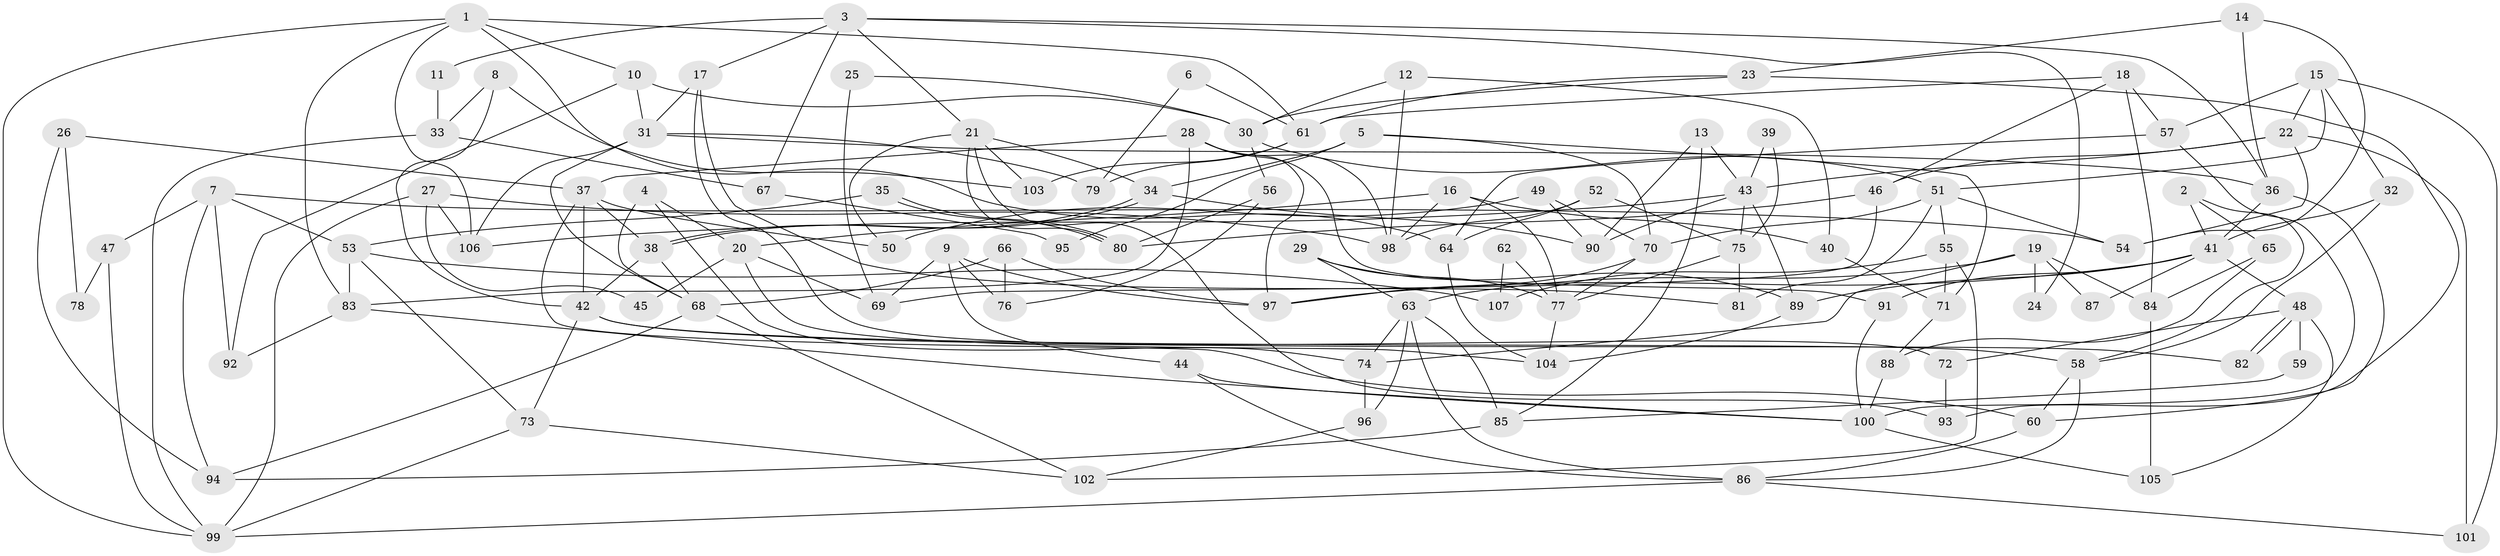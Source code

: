 // coarse degree distribution, {6: 0.16216216216216217, 3: 0.24324324324324326, 4: 0.20270270270270271, 1: 0.013513513513513514, 5: 0.14864864864864866, 9: 0.02702702702702703, 8: 0.013513513513513514, 2: 0.0945945945945946, 16: 0.013513513513513514, 11: 0.02702702702702703, 13: 0.013513513513513514, 7: 0.04054054054054054}
// Generated by graph-tools (version 1.1) at 2025/18/03/04/25 18:18:32]
// undirected, 107 vertices, 214 edges
graph export_dot {
graph [start="1"]
  node [color=gray90,style=filled];
  1;
  2;
  3;
  4;
  5;
  6;
  7;
  8;
  9;
  10;
  11;
  12;
  13;
  14;
  15;
  16;
  17;
  18;
  19;
  20;
  21;
  22;
  23;
  24;
  25;
  26;
  27;
  28;
  29;
  30;
  31;
  32;
  33;
  34;
  35;
  36;
  37;
  38;
  39;
  40;
  41;
  42;
  43;
  44;
  45;
  46;
  47;
  48;
  49;
  50;
  51;
  52;
  53;
  54;
  55;
  56;
  57;
  58;
  59;
  60;
  61;
  62;
  63;
  64;
  65;
  66;
  67;
  68;
  69;
  70;
  71;
  72;
  73;
  74;
  75;
  76;
  77;
  78;
  79;
  80;
  81;
  82;
  83;
  84;
  85;
  86;
  87;
  88;
  89;
  90;
  91;
  92;
  93;
  94;
  95;
  96;
  97;
  98;
  99;
  100;
  101;
  102;
  103;
  104;
  105;
  106;
  107;
  1 -- 64;
  1 -- 10;
  1 -- 61;
  1 -- 83;
  1 -- 99;
  1 -- 106;
  2 -- 41;
  2 -- 58;
  2 -- 65;
  3 -- 21;
  3 -- 36;
  3 -- 11;
  3 -- 17;
  3 -- 24;
  3 -- 67;
  4 -- 20;
  4 -- 74;
  4 -- 68;
  5 -- 34;
  5 -- 70;
  5 -- 71;
  5 -- 95;
  6 -- 61;
  6 -- 79;
  7 -- 53;
  7 -- 54;
  7 -- 47;
  7 -- 92;
  7 -- 94;
  8 -- 103;
  8 -- 42;
  8 -- 33;
  9 -- 44;
  9 -- 97;
  9 -- 69;
  9 -- 76;
  10 -- 92;
  10 -- 31;
  10 -- 30;
  11 -- 33;
  12 -- 40;
  12 -- 98;
  12 -- 30;
  13 -- 43;
  13 -- 90;
  13 -- 85;
  14 -- 36;
  14 -- 54;
  14 -- 23;
  15 -- 22;
  15 -- 51;
  15 -- 32;
  15 -- 57;
  15 -- 101;
  16 -- 20;
  16 -- 98;
  16 -- 40;
  16 -- 77;
  17 -- 72;
  17 -- 31;
  17 -- 81;
  18 -- 57;
  18 -- 61;
  18 -- 46;
  18 -- 84;
  19 -- 63;
  19 -- 74;
  19 -- 24;
  19 -- 84;
  19 -- 87;
  20 -- 69;
  20 -- 104;
  20 -- 45;
  21 -- 80;
  21 -- 34;
  21 -- 50;
  21 -- 93;
  21 -- 103;
  22 -- 46;
  22 -- 43;
  22 -- 54;
  22 -- 101;
  23 -- 30;
  23 -- 61;
  23 -- 93;
  25 -- 69;
  25 -- 30;
  26 -- 37;
  26 -- 94;
  26 -- 78;
  27 -- 106;
  27 -- 99;
  27 -- 45;
  27 -- 98;
  28 -- 83;
  28 -- 37;
  28 -- 91;
  28 -- 97;
  28 -- 98;
  29 -- 63;
  29 -- 77;
  29 -- 89;
  30 -- 51;
  30 -- 56;
  31 -- 68;
  31 -- 36;
  31 -- 79;
  31 -- 106;
  32 -- 58;
  32 -- 41;
  33 -- 99;
  33 -- 67;
  34 -- 38;
  34 -- 38;
  34 -- 90;
  35 -- 80;
  35 -- 80;
  35 -- 53;
  36 -- 41;
  36 -- 60;
  37 -- 38;
  37 -- 42;
  37 -- 50;
  37 -- 60;
  38 -- 42;
  38 -- 68;
  39 -- 43;
  39 -- 75;
  40 -- 71;
  41 -- 48;
  41 -- 87;
  41 -- 89;
  41 -- 91;
  41 -- 97;
  42 -- 73;
  42 -- 58;
  42 -- 82;
  43 -- 106;
  43 -- 89;
  43 -- 75;
  43 -- 90;
  44 -- 86;
  44 -- 100;
  46 -- 80;
  46 -- 69;
  47 -- 99;
  47 -- 78;
  48 -- 82;
  48 -- 82;
  48 -- 105;
  48 -- 59;
  48 -- 72;
  49 -- 70;
  49 -- 50;
  49 -- 90;
  51 -- 81;
  51 -- 54;
  51 -- 55;
  51 -- 70;
  52 -- 98;
  52 -- 75;
  52 -- 64;
  53 -- 83;
  53 -- 73;
  53 -- 107;
  55 -- 71;
  55 -- 102;
  55 -- 107;
  56 -- 76;
  56 -- 80;
  57 -- 64;
  57 -- 100;
  58 -- 60;
  58 -- 86;
  59 -- 85;
  60 -- 86;
  61 -- 79;
  61 -- 103;
  62 -- 77;
  62 -- 107;
  63 -- 85;
  63 -- 86;
  63 -- 74;
  63 -- 96;
  64 -- 104;
  65 -- 84;
  65 -- 88;
  66 -- 68;
  66 -- 97;
  66 -- 76;
  67 -- 95;
  68 -- 94;
  68 -- 102;
  70 -- 97;
  70 -- 77;
  71 -- 88;
  72 -- 93;
  73 -- 102;
  73 -- 99;
  74 -- 96;
  75 -- 77;
  75 -- 81;
  77 -- 104;
  83 -- 100;
  83 -- 92;
  84 -- 105;
  85 -- 94;
  86 -- 101;
  86 -- 99;
  88 -- 100;
  89 -- 104;
  91 -- 100;
  96 -- 102;
  100 -- 105;
}
